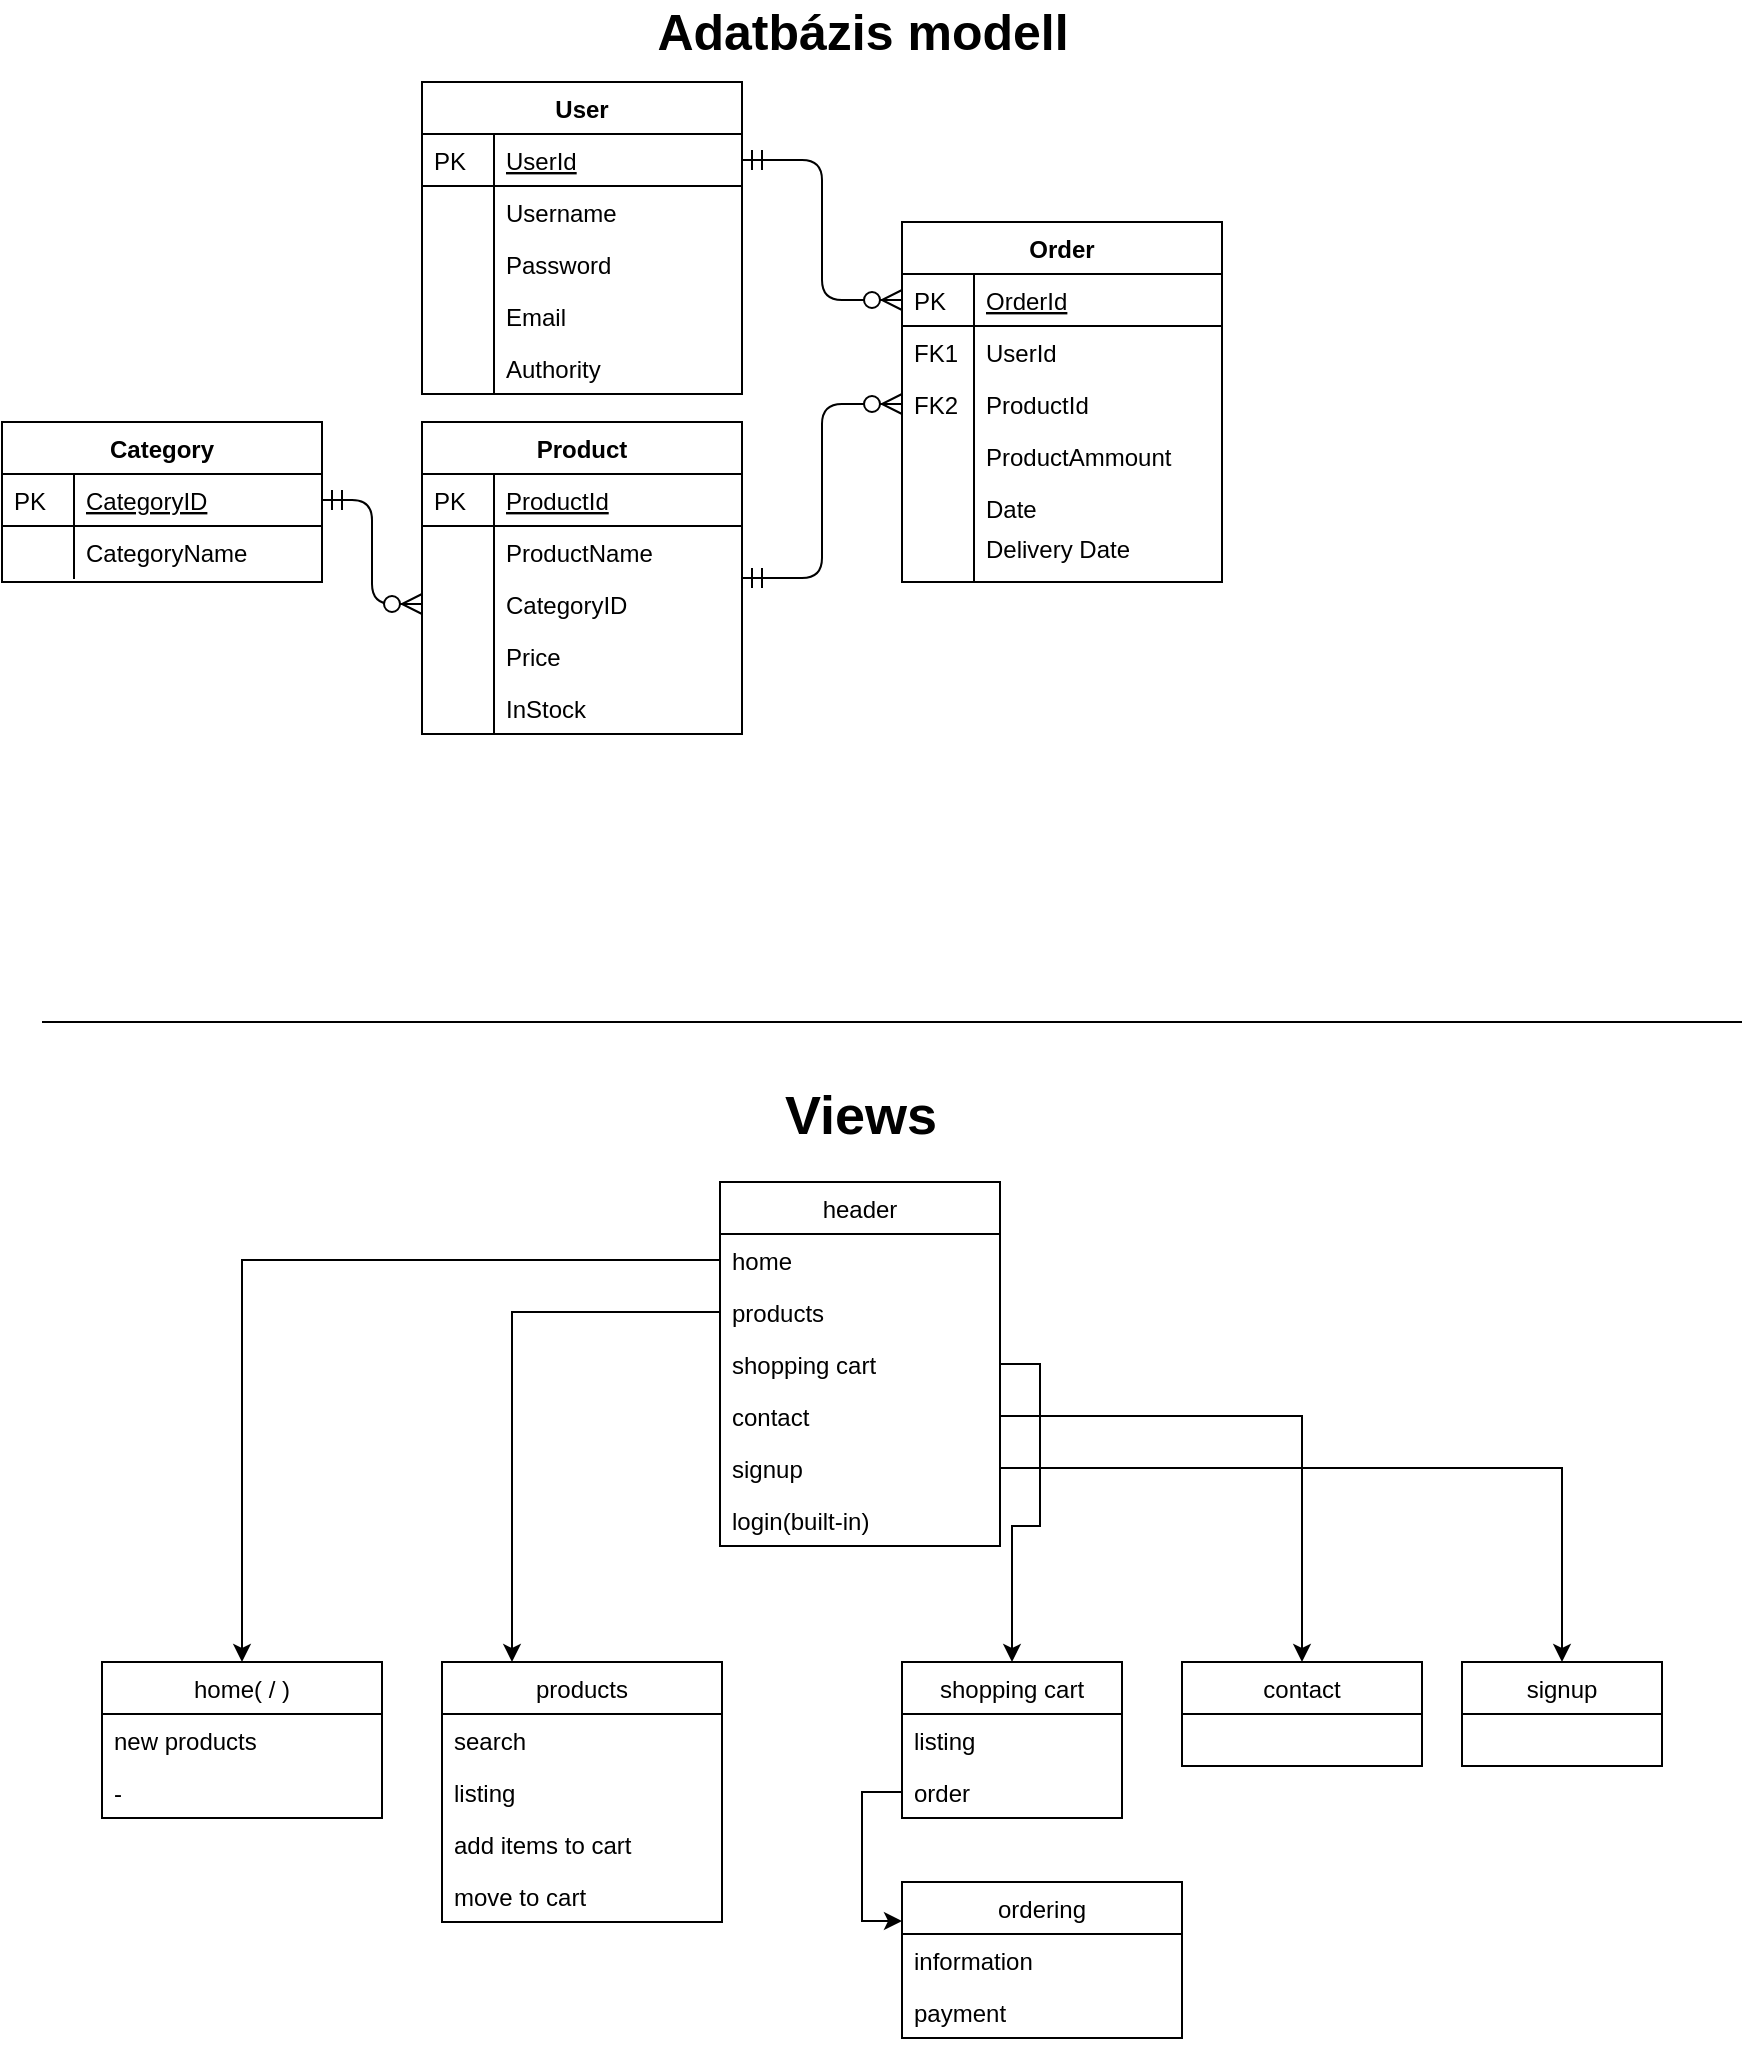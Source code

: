 <mxfile version="12.8.8" type="device"><diagram id="C5RBs43oDa-KdzZeNtuy" name="Page-1"><mxGraphModel dx="2235" dy="699" grid="1" gridSize="10" guides="1" tooltips="1" connect="1" arrows="1" fold="1" page="1" pageScale="1" pageWidth="827" pageHeight="1169" math="0" shadow="0"><root><mxCell id="WIyWlLk6GJQsqaUBKTNV-0"/><mxCell id="WIyWlLk6GJQsqaUBKTNV-1" parent="WIyWlLk6GJQsqaUBKTNV-0"/><mxCell id="zkfFHV4jXpPFQw0GAbJ--56" value="Order" style="swimlane;fontStyle=1;childLayout=stackLayout;horizontal=1;startSize=26;horizontalStack=0;resizeParent=1;resizeLast=0;collapsible=1;marginBottom=0;rounded=0;shadow=0;strokeWidth=1;" parent="WIyWlLk6GJQsqaUBKTNV-1" vertex="1"><mxGeometry x="400" y="120" width="160" height="180" as="geometry"><mxRectangle x="260" y="80" width="160" height="26" as="alternateBounds"/></mxGeometry></mxCell><mxCell id="zkfFHV4jXpPFQw0GAbJ--57" value="OrderId" style="shape=partialRectangle;top=0;left=0;right=0;bottom=1;align=left;verticalAlign=top;fillColor=none;spacingLeft=40;spacingRight=4;overflow=hidden;rotatable=0;points=[[0,0.5],[1,0.5]];portConstraint=eastwest;dropTarget=0;rounded=0;shadow=0;strokeWidth=1;fontStyle=4" parent="zkfFHV4jXpPFQw0GAbJ--56" vertex="1"><mxGeometry y="26" width="160" height="26" as="geometry"/></mxCell><mxCell id="zkfFHV4jXpPFQw0GAbJ--58" value="PK" style="shape=partialRectangle;top=0;left=0;bottom=0;fillColor=none;align=left;verticalAlign=top;spacingLeft=4;spacingRight=4;overflow=hidden;rotatable=0;points=[];portConstraint=eastwest;part=1;" parent="zkfFHV4jXpPFQw0GAbJ--57" vertex="1" connectable="0"><mxGeometry width="36" height="26" as="geometry"/></mxCell><mxCell id="zkfFHV4jXpPFQw0GAbJ--59" value="UserId" style="shape=partialRectangle;top=0;left=0;right=0;bottom=0;align=left;verticalAlign=top;fillColor=none;spacingLeft=40;spacingRight=4;overflow=hidden;rotatable=0;points=[[0,0.5],[1,0.5]];portConstraint=eastwest;dropTarget=0;rounded=0;shadow=0;strokeWidth=1;" parent="zkfFHV4jXpPFQw0GAbJ--56" vertex="1"><mxGeometry y="52" width="160" height="26" as="geometry"/></mxCell><mxCell id="zkfFHV4jXpPFQw0GAbJ--60" value="FK1" style="shape=partialRectangle;top=0;left=0;bottom=0;fillColor=none;align=left;verticalAlign=top;spacingLeft=4;spacingRight=4;overflow=hidden;rotatable=0;points=[];portConstraint=eastwest;part=1;" parent="zkfFHV4jXpPFQw0GAbJ--59" vertex="1" connectable="0"><mxGeometry width="36" height="26" as="geometry"/></mxCell><mxCell id="zkfFHV4jXpPFQw0GAbJ--61" value="ProductId" style="shape=partialRectangle;top=0;left=0;right=0;bottom=0;align=left;verticalAlign=top;fillColor=none;spacingLeft=40;spacingRight=4;overflow=hidden;rotatable=0;points=[[0,0.5],[1,0.5]];portConstraint=eastwest;dropTarget=0;rounded=0;shadow=0;strokeWidth=1;" parent="zkfFHV4jXpPFQw0GAbJ--56" vertex="1"><mxGeometry y="78" width="160" height="26" as="geometry"/></mxCell><mxCell id="zkfFHV4jXpPFQw0GAbJ--62" value="FK2" style="shape=partialRectangle;top=0;left=0;bottom=0;fillColor=none;align=left;verticalAlign=top;spacingLeft=4;spacingRight=4;overflow=hidden;rotatable=0;points=[];portConstraint=eastwest;part=1;" parent="zkfFHV4jXpPFQw0GAbJ--61" vertex="1" connectable="0"><mxGeometry width="36" height="26" as="geometry"/></mxCell><mxCell id="E9ZcDGaqr-fa7_VKZWER-0" value="ProductAmmount" style="shape=partialRectangle;top=0;left=0;right=0;bottom=0;align=left;verticalAlign=top;fillColor=none;spacingLeft=40;spacingRight=4;overflow=hidden;rotatable=0;points=[[0,0.5],[1,0.5]];portConstraint=eastwest;dropTarget=0;rounded=0;shadow=0;strokeWidth=1;" vertex="1" parent="zkfFHV4jXpPFQw0GAbJ--56"><mxGeometry y="104" width="160" height="26" as="geometry"/></mxCell><mxCell id="E9ZcDGaqr-fa7_VKZWER-1" value="" style="shape=partialRectangle;top=0;left=0;bottom=0;fillColor=none;align=left;verticalAlign=top;spacingLeft=4;spacingRight=4;overflow=hidden;rotatable=0;points=[];portConstraint=eastwest;part=1;" vertex="1" connectable="0" parent="E9ZcDGaqr-fa7_VKZWER-0"><mxGeometry width="36" height="26" as="geometry"/></mxCell><mxCell id="dMTI8JWMjMqHb84PkyeY-6" value="Date" style="shape=partialRectangle;top=0;left=0;right=0;bottom=0;align=left;verticalAlign=top;fillColor=none;spacingLeft=40;spacingRight=4;overflow=hidden;rotatable=0;points=[[0,0.5],[1,0.5]];portConstraint=eastwest;dropTarget=0;rounded=0;shadow=0;strokeWidth=1;" parent="zkfFHV4jXpPFQw0GAbJ--56" vertex="1"><mxGeometry y="130" width="160" height="30" as="geometry"/></mxCell><mxCell id="dMTI8JWMjMqHb84PkyeY-7" value="" style="shape=partialRectangle;top=0;left=0;bottom=0;fillColor=none;align=left;verticalAlign=top;spacingLeft=4;spacingRight=4;overflow=hidden;rotatable=0;points=[];portConstraint=eastwest;part=1;" parent="dMTI8JWMjMqHb84PkyeY-6" vertex="1" connectable="0"><mxGeometry width="36" height="30" as="geometry"/></mxCell><mxCell id="zkfFHV4jXpPFQw0GAbJ--63" value="" style="edgeStyle=orthogonalEdgeStyle;endArrow=ERzeroToMany;startArrow=ERmandOne;shadow=0;strokeWidth=1;endSize=8;startSize=8;" parent="WIyWlLk6GJQsqaUBKTNV-1" source="zkfFHV4jXpPFQw0GAbJ--52" target="zkfFHV4jXpPFQw0GAbJ--57" edge="1"><mxGeometry width="100" height="100" relative="1" as="geometry"><mxPoint x="310" y="390" as="sourcePoint"/><mxPoint x="410" y="290" as="targetPoint"/></mxGeometry></mxCell><mxCell id="dMTI8JWMjMqHb84PkyeY-24" style="edgeStyle=orthogonalEdgeStyle;rounded=1;orthogonalLoop=1;jettySize=auto;html=1;entryX=0;entryY=0.5;entryDx=0;entryDy=0;jumpStyle=none;shadow=0;strokeWidth=1;endArrow=ERzeroToMany;endSize=8;startArrow=ERmandOne;startSize=8;" parent="WIyWlLk6GJQsqaUBKTNV-1" source="dMTI8JWMjMqHb84PkyeY-8" target="zkfFHV4jXpPFQw0GAbJ--61" edge="1"><mxGeometry relative="1" as="geometry"/></mxCell><mxCell id="dMTI8JWMjMqHb84PkyeY-8" value="Product" style="swimlane;fontStyle=1;childLayout=stackLayout;horizontal=1;startSize=26;horizontalStack=0;resizeParent=1;resizeLast=0;collapsible=1;marginBottom=0;rounded=0;shadow=0;strokeWidth=1;" parent="WIyWlLk6GJQsqaUBKTNV-1" vertex="1"><mxGeometry x="160" y="220" width="160" height="156" as="geometry"><mxRectangle x="20" y="80" width="160" height="26" as="alternateBounds"/></mxGeometry></mxCell><mxCell id="dMTI8JWMjMqHb84PkyeY-9" value="ProductId" style="shape=partialRectangle;top=0;left=0;right=0;bottom=1;align=left;verticalAlign=top;fillColor=none;spacingLeft=40;spacingRight=4;overflow=hidden;rotatable=0;points=[[0,0.5],[1,0.5]];portConstraint=eastwest;dropTarget=0;rounded=0;shadow=0;strokeWidth=1;fontStyle=4" parent="dMTI8JWMjMqHb84PkyeY-8" vertex="1"><mxGeometry y="26" width="160" height="26" as="geometry"/></mxCell><mxCell id="dMTI8JWMjMqHb84PkyeY-10" value="PK" style="shape=partialRectangle;top=0;left=0;bottom=0;fillColor=none;align=left;verticalAlign=top;spacingLeft=4;spacingRight=4;overflow=hidden;rotatable=0;points=[];portConstraint=eastwest;part=1;" parent="dMTI8JWMjMqHb84PkyeY-9" vertex="1" connectable="0"><mxGeometry width="36" height="26" as="geometry"/></mxCell><mxCell id="dMTI8JWMjMqHb84PkyeY-11" value="ProductName" style="shape=partialRectangle;top=0;left=0;right=0;bottom=0;align=left;verticalAlign=top;fillColor=none;spacingLeft=40;spacingRight=4;overflow=hidden;rotatable=0;points=[[0,0.5],[1,0.5]];portConstraint=eastwest;dropTarget=0;rounded=0;shadow=0;strokeWidth=1;" parent="dMTI8JWMjMqHb84PkyeY-8" vertex="1"><mxGeometry y="52" width="160" height="26" as="geometry"/></mxCell><mxCell id="dMTI8JWMjMqHb84PkyeY-12" value="" style="shape=partialRectangle;top=0;left=0;bottom=0;fillColor=none;align=left;verticalAlign=top;spacingLeft=4;spacingRight=4;overflow=hidden;rotatable=0;points=[];portConstraint=eastwest;part=1;" parent="dMTI8JWMjMqHb84PkyeY-11" vertex="1" connectable="0"><mxGeometry width="36" height="26" as="geometry"/></mxCell><mxCell id="dMTI8JWMjMqHb84PkyeY-13" value="CategoryID" style="shape=partialRectangle;top=0;left=0;right=0;bottom=0;align=left;verticalAlign=top;fillColor=none;spacingLeft=40;spacingRight=4;overflow=hidden;rotatable=0;points=[[0,0.5],[1,0.5]];portConstraint=eastwest;dropTarget=0;rounded=0;shadow=0;strokeWidth=1;" parent="dMTI8JWMjMqHb84PkyeY-8" vertex="1"><mxGeometry y="78" width="160" height="26" as="geometry"/></mxCell><mxCell id="dMTI8JWMjMqHb84PkyeY-14" value="" style="shape=partialRectangle;top=0;left=0;bottom=0;fillColor=none;align=left;verticalAlign=top;spacingLeft=4;spacingRight=4;overflow=hidden;rotatable=0;points=[];portConstraint=eastwest;part=1;" parent="dMTI8JWMjMqHb84PkyeY-13" vertex="1" connectable="0"><mxGeometry width="36" height="26" as="geometry"/></mxCell><mxCell id="dMTI8JWMjMqHb84PkyeY-15" value="Price" style="shape=partialRectangle;top=0;left=0;right=0;bottom=0;align=left;verticalAlign=top;fillColor=none;spacingLeft=40;spacingRight=4;overflow=hidden;rotatable=0;points=[[0,0.5],[1,0.5]];portConstraint=eastwest;dropTarget=0;rounded=0;shadow=0;strokeWidth=1;" parent="dMTI8JWMjMqHb84PkyeY-8" vertex="1"><mxGeometry y="104" width="160" height="26" as="geometry"/></mxCell><mxCell id="dMTI8JWMjMqHb84PkyeY-16" value="" style="shape=partialRectangle;top=0;left=0;bottom=0;fillColor=none;align=left;verticalAlign=top;spacingLeft=4;spacingRight=4;overflow=hidden;rotatable=0;points=[];portConstraint=eastwest;part=1;" parent="dMTI8JWMjMqHb84PkyeY-15" vertex="1" connectable="0"><mxGeometry width="36" height="26" as="geometry"/></mxCell><mxCell id="dMTI8JWMjMqHb84PkyeY-17" value="InStock" style="shape=partialRectangle;top=0;left=0;right=0;bottom=0;align=left;verticalAlign=top;fillColor=none;spacingLeft=40;spacingRight=4;overflow=hidden;rotatable=0;points=[[0,0.5],[1,0.5]];portConstraint=eastwest;dropTarget=0;rounded=0;shadow=0;strokeWidth=1;" parent="dMTI8JWMjMqHb84PkyeY-8" vertex="1"><mxGeometry y="130" width="160" height="26" as="geometry"/></mxCell><mxCell id="dMTI8JWMjMqHb84PkyeY-18" value="" style="shape=partialRectangle;top=0;left=0;bottom=0;fillColor=none;align=left;verticalAlign=top;spacingLeft=4;spacingRight=4;overflow=hidden;rotatable=0;points=[];portConstraint=eastwest;part=1;" parent="dMTI8JWMjMqHb84PkyeY-17" vertex="1" connectable="0"><mxGeometry width="36" height="26" as="geometry"/></mxCell><mxCell id="zkfFHV4jXpPFQw0GAbJ--51" value="User" style="swimlane;fontStyle=1;childLayout=stackLayout;horizontal=1;startSize=26;horizontalStack=0;resizeParent=1;resizeLast=0;collapsible=1;marginBottom=0;rounded=0;shadow=0;strokeWidth=1;" parent="WIyWlLk6GJQsqaUBKTNV-1" vertex="1"><mxGeometry x="160" y="50" width="160" height="156" as="geometry"><mxRectangle x="20" y="80" width="160" height="26" as="alternateBounds"/></mxGeometry></mxCell><mxCell id="zkfFHV4jXpPFQw0GAbJ--52" value="UserId" style="shape=partialRectangle;top=0;left=0;right=0;bottom=1;align=left;verticalAlign=top;fillColor=none;spacingLeft=40;spacingRight=4;overflow=hidden;rotatable=0;points=[[0,0.5],[1,0.5]];portConstraint=eastwest;dropTarget=0;rounded=0;shadow=0;strokeWidth=1;fontStyle=4" parent="zkfFHV4jXpPFQw0GAbJ--51" vertex="1"><mxGeometry y="26" width="160" height="26" as="geometry"/></mxCell><mxCell id="zkfFHV4jXpPFQw0GAbJ--53" value="PK" style="shape=partialRectangle;top=0;left=0;bottom=0;fillColor=none;align=left;verticalAlign=top;spacingLeft=4;spacingRight=4;overflow=hidden;rotatable=0;points=[];portConstraint=eastwest;part=1;" parent="zkfFHV4jXpPFQw0GAbJ--52" vertex="1" connectable="0"><mxGeometry width="36" height="26" as="geometry"/></mxCell><mxCell id="zkfFHV4jXpPFQw0GAbJ--54" value="Username" style="shape=partialRectangle;top=0;left=0;right=0;bottom=0;align=left;verticalAlign=top;fillColor=none;spacingLeft=40;spacingRight=4;overflow=hidden;rotatable=0;points=[[0,0.5],[1,0.5]];portConstraint=eastwest;dropTarget=0;rounded=0;shadow=0;strokeWidth=1;" parent="zkfFHV4jXpPFQw0GAbJ--51" vertex="1"><mxGeometry y="52" width="160" height="26" as="geometry"/></mxCell><mxCell id="zkfFHV4jXpPFQw0GAbJ--55" value="" style="shape=partialRectangle;top=0;left=0;bottom=0;fillColor=none;align=left;verticalAlign=top;spacingLeft=4;spacingRight=4;overflow=hidden;rotatable=0;points=[];portConstraint=eastwest;part=1;" parent="zkfFHV4jXpPFQw0GAbJ--54" vertex="1" connectable="0"><mxGeometry width="36" height="26" as="geometry"/></mxCell><mxCell id="dMTI8JWMjMqHb84PkyeY-0" value="Password" style="shape=partialRectangle;top=0;left=0;right=0;bottom=0;align=left;verticalAlign=top;fillColor=none;spacingLeft=40;spacingRight=4;overflow=hidden;rotatable=0;points=[[0,0.5],[1,0.5]];portConstraint=eastwest;dropTarget=0;rounded=0;shadow=0;strokeWidth=1;" parent="zkfFHV4jXpPFQw0GAbJ--51" vertex="1"><mxGeometry y="78" width="160" height="26" as="geometry"/></mxCell><mxCell id="dMTI8JWMjMqHb84PkyeY-1" value="" style="shape=partialRectangle;top=0;left=0;bottom=0;fillColor=none;align=left;verticalAlign=top;spacingLeft=4;spacingRight=4;overflow=hidden;rotatable=0;points=[];portConstraint=eastwest;part=1;" parent="dMTI8JWMjMqHb84PkyeY-0" vertex="1" connectable="0"><mxGeometry width="36" height="26" as="geometry"/></mxCell><mxCell id="dMTI8JWMjMqHb84PkyeY-2" value="Email" style="shape=partialRectangle;top=0;left=0;right=0;bottom=0;align=left;verticalAlign=top;fillColor=none;spacingLeft=40;spacingRight=4;overflow=hidden;rotatable=0;points=[[0,0.5],[1,0.5]];portConstraint=eastwest;dropTarget=0;rounded=0;shadow=0;strokeWidth=1;" parent="zkfFHV4jXpPFQw0GAbJ--51" vertex="1"><mxGeometry y="104" width="160" height="26" as="geometry"/></mxCell><mxCell id="dMTI8JWMjMqHb84PkyeY-3" value="" style="shape=partialRectangle;top=0;left=0;bottom=0;fillColor=none;align=left;verticalAlign=top;spacingLeft=4;spacingRight=4;overflow=hidden;rotatable=0;points=[];portConstraint=eastwest;part=1;" parent="dMTI8JWMjMqHb84PkyeY-2" vertex="1" connectable="0"><mxGeometry width="36" height="26" as="geometry"/></mxCell><mxCell id="dMTI8JWMjMqHb84PkyeY-4" value="Authority" style="shape=partialRectangle;top=0;left=0;right=0;bottom=0;align=left;verticalAlign=top;fillColor=none;spacingLeft=40;spacingRight=4;overflow=hidden;rotatable=0;points=[[0,0.5],[1,0.5]];portConstraint=eastwest;dropTarget=0;rounded=0;shadow=0;strokeWidth=1;" parent="zkfFHV4jXpPFQw0GAbJ--51" vertex="1"><mxGeometry y="130" width="160" height="26" as="geometry"/></mxCell><mxCell id="dMTI8JWMjMqHb84PkyeY-5" value="" style="shape=partialRectangle;top=0;left=0;bottom=0;fillColor=none;align=left;verticalAlign=top;spacingLeft=4;spacingRight=4;overflow=hidden;rotatable=0;points=[];portConstraint=eastwest;part=1;" parent="dMTI8JWMjMqHb84PkyeY-4" vertex="1" connectable="0"><mxGeometry width="36" height="26" as="geometry"/></mxCell><mxCell id="dMTI8JWMjMqHb84PkyeY-25" value="&lt;b&gt;&lt;font style=&quot;font-size: 25px&quot;&gt;Adatbázis modell&lt;/font&gt;&lt;/b&gt;" style="text;html=1;align=center;verticalAlign=middle;resizable=0;points=[];autosize=1;" parent="WIyWlLk6GJQsqaUBKTNV-1" vertex="1"><mxGeometry x="270" y="14" width="220" height="20" as="geometry"/></mxCell><mxCell id="dMTI8JWMjMqHb84PkyeY-27" value="" style="endArrow=none;html=1;" parent="WIyWlLk6GJQsqaUBKTNV-1" edge="1"><mxGeometry width="50" height="50" relative="1" as="geometry"><mxPoint x="-30" y="520" as="sourcePoint"/><mxPoint x="820" y="520" as="targetPoint"/></mxGeometry></mxCell><mxCell id="dMTI8JWMjMqHb84PkyeY-41" value="&lt;font size=&quot;1&quot;&gt;&lt;b style=&quot;font-size: 27px&quot;&gt;Views&lt;/b&gt;&lt;/font&gt;" style="text;html=1;align=center;verticalAlign=middle;resizable=0;points=[];autosize=1;" parent="WIyWlLk6GJQsqaUBKTNV-1" vertex="1"><mxGeometry x="334" y="552" width="90" height="30" as="geometry"/></mxCell><mxCell id="dMTI8JWMjMqHb84PkyeY-48" value="header" style="swimlane;fontStyle=0;childLayout=stackLayout;horizontal=1;startSize=26;fillColor=none;horizontalStack=0;resizeParent=1;resizeParentMax=0;resizeLast=0;collapsible=1;marginBottom=0;" parent="WIyWlLk6GJQsqaUBKTNV-1" vertex="1"><mxGeometry x="309" y="600" width="140" height="182" as="geometry"/></mxCell><mxCell id="dMTI8JWMjMqHb84PkyeY-49" value="home" style="text;strokeColor=none;fillColor=none;align=left;verticalAlign=top;spacingLeft=4;spacingRight=4;overflow=hidden;rotatable=0;points=[[0,0.5],[1,0.5]];portConstraint=eastwest;" parent="dMTI8JWMjMqHb84PkyeY-48" vertex="1"><mxGeometry y="26" width="140" height="26" as="geometry"/></mxCell><mxCell id="dMTI8JWMjMqHb84PkyeY-50" value="products" style="text;strokeColor=none;fillColor=none;align=left;verticalAlign=top;spacingLeft=4;spacingRight=4;overflow=hidden;rotatable=0;points=[[0,0.5],[1,0.5]];portConstraint=eastwest;" parent="dMTI8JWMjMqHb84PkyeY-48" vertex="1"><mxGeometry y="52" width="140" height="26" as="geometry"/></mxCell><mxCell id="dMTI8JWMjMqHb84PkyeY-56" value="shopping cart" style="text;strokeColor=none;fillColor=none;align=left;verticalAlign=top;spacingLeft=4;spacingRight=4;overflow=hidden;rotatable=0;points=[[0,0.5],[1,0.5]];portConstraint=eastwest;" parent="dMTI8JWMjMqHb84PkyeY-48" vertex="1"><mxGeometry y="78" width="140" height="26" as="geometry"/></mxCell><mxCell id="dMTI8JWMjMqHb84PkyeY-51" value="contact" style="text;strokeColor=none;fillColor=none;align=left;verticalAlign=top;spacingLeft=4;spacingRight=4;overflow=hidden;rotatable=0;points=[[0,0.5],[1,0.5]];portConstraint=eastwest;" parent="dMTI8JWMjMqHb84PkyeY-48" vertex="1"><mxGeometry y="104" width="140" height="26" as="geometry"/></mxCell><mxCell id="dMTI8JWMjMqHb84PkyeY-57" value="signup" style="text;strokeColor=none;fillColor=none;align=left;verticalAlign=top;spacingLeft=4;spacingRight=4;overflow=hidden;rotatable=0;points=[[0,0.5],[1,0.5]];portConstraint=eastwest;" parent="dMTI8JWMjMqHb84PkyeY-48" vertex="1"><mxGeometry y="130" width="140" height="26" as="geometry"/></mxCell><mxCell id="dMTI8JWMjMqHb84PkyeY-58" value="login(built-in)" style="text;strokeColor=none;fillColor=none;align=left;verticalAlign=top;spacingLeft=4;spacingRight=4;overflow=hidden;rotatable=0;points=[[0,0.5],[1,0.5]];portConstraint=eastwest;" parent="dMTI8JWMjMqHb84PkyeY-48" vertex="1"><mxGeometry y="156" width="140" height="26" as="geometry"/></mxCell><mxCell id="dMTI8JWMjMqHb84PkyeY-69" style="edgeStyle=orthogonalEdgeStyle;rounded=0;jumpStyle=none;orthogonalLoop=1;jettySize=auto;html=1;exitX=0;exitY=0.5;exitDx=0;exitDy=0;entryX=0.5;entryY=0;entryDx=0;entryDy=0;" parent="WIyWlLk6GJQsqaUBKTNV-1" source="dMTI8JWMjMqHb84PkyeY-49" target="dMTI8JWMjMqHb84PkyeY-44" edge="1"><mxGeometry relative="1" as="geometry"/></mxCell><mxCell id="dMTI8JWMjMqHb84PkyeY-70" style="edgeStyle=orthogonalEdgeStyle;rounded=0;jumpStyle=none;orthogonalLoop=1;jettySize=auto;html=1;exitX=0;exitY=0.5;exitDx=0;exitDy=0;entryX=0.25;entryY=0;entryDx=0;entryDy=0;" parent="WIyWlLk6GJQsqaUBKTNV-1" source="dMTI8JWMjMqHb84PkyeY-50" target="dMTI8JWMjMqHb84PkyeY-52" edge="1"><mxGeometry relative="1" as="geometry"/></mxCell><mxCell id="dMTI8JWMjMqHb84PkyeY-71" style="edgeStyle=orthogonalEdgeStyle;rounded=0;jumpStyle=none;orthogonalLoop=1;jettySize=auto;html=1;exitX=1;exitY=0.5;exitDx=0;exitDy=0;entryX=0.5;entryY=0;entryDx=0;entryDy=0;" parent="WIyWlLk6GJQsqaUBKTNV-1" source="dMTI8JWMjMqHb84PkyeY-56" target="dMTI8JWMjMqHb84PkyeY-60" edge="1"><mxGeometry relative="1" as="geometry"/></mxCell><mxCell id="dMTI8JWMjMqHb84PkyeY-44" value="home( / )" style="swimlane;fontStyle=0;childLayout=stackLayout;horizontal=1;startSize=26;fillColor=none;horizontalStack=0;resizeParent=1;resizeParentMax=0;resizeLast=0;collapsible=1;marginBottom=0;" parent="WIyWlLk6GJQsqaUBKTNV-1" vertex="1"><mxGeometry y="840" width="140" height="78" as="geometry"/></mxCell><mxCell id="dMTI8JWMjMqHb84PkyeY-45" value="new products" style="text;strokeColor=none;fillColor=none;align=left;verticalAlign=top;spacingLeft=4;spacingRight=4;overflow=hidden;rotatable=0;points=[[0,0.5],[1,0.5]];portConstraint=eastwest;" parent="dMTI8JWMjMqHb84PkyeY-44" vertex="1"><mxGeometry y="26" width="140" height="26" as="geometry"/></mxCell><mxCell id="dMTI8JWMjMqHb84PkyeY-47" value="-" style="text;strokeColor=none;fillColor=none;align=left;verticalAlign=top;spacingLeft=4;spacingRight=4;overflow=hidden;rotatable=0;points=[[0,0.5],[1,0.5]];portConstraint=eastwest;" parent="dMTI8JWMjMqHb84PkyeY-44" vertex="1"><mxGeometry y="52" width="140" height="26" as="geometry"/></mxCell><mxCell id="dMTI8JWMjMqHb84PkyeY-52" value="products" style="swimlane;fontStyle=0;childLayout=stackLayout;horizontal=1;startSize=26;fillColor=none;horizontalStack=0;resizeParent=1;resizeParentMax=0;resizeLast=0;collapsible=1;marginBottom=0;" parent="WIyWlLk6GJQsqaUBKTNV-1" vertex="1"><mxGeometry x="170" y="840" width="140" height="130" as="geometry"/></mxCell><mxCell id="dMTI8JWMjMqHb84PkyeY-53" value="search" style="text;strokeColor=none;fillColor=none;align=left;verticalAlign=top;spacingLeft=4;spacingRight=4;overflow=hidden;rotatable=0;points=[[0,0.5],[1,0.5]];portConstraint=eastwest;" parent="dMTI8JWMjMqHb84PkyeY-52" vertex="1"><mxGeometry y="26" width="140" height="26" as="geometry"/></mxCell><mxCell id="dMTI8JWMjMqHb84PkyeY-54" value="listing" style="text;strokeColor=none;fillColor=none;align=left;verticalAlign=top;spacingLeft=4;spacingRight=4;overflow=hidden;rotatable=0;points=[[0,0.5],[1,0.5]];portConstraint=eastwest;" parent="dMTI8JWMjMqHb84PkyeY-52" vertex="1"><mxGeometry y="52" width="140" height="26" as="geometry"/></mxCell><mxCell id="dMTI8JWMjMqHb84PkyeY-55" value="add items to cart" style="text;strokeColor=none;fillColor=none;align=left;verticalAlign=top;spacingLeft=4;spacingRight=4;overflow=hidden;rotatable=0;points=[[0,0.5],[1,0.5]];portConstraint=eastwest;" parent="dMTI8JWMjMqHb84PkyeY-52" vertex="1"><mxGeometry y="78" width="140" height="26" as="geometry"/></mxCell><mxCell id="dMTI8JWMjMqHb84PkyeY-59" value="move to cart" style="text;strokeColor=none;fillColor=none;align=left;verticalAlign=top;spacingLeft=4;spacingRight=4;overflow=hidden;rotatable=0;points=[[0,0.5],[1,0.5]];portConstraint=eastwest;" parent="dMTI8JWMjMqHb84PkyeY-52" vertex="1"><mxGeometry y="104" width="140" height="26" as="geometry"/></mxCell><mxCell id="dMTI8JWMjMqHb84PkyeY-60" value="shopping cart" style="swimlane;fontStyle=0;childLayout=stackLayout;horizontal=1;startSize=26;fillColor=none;horizontalStack=0;resizeParent=1;resizeParentMax=0;resizeLast=0;collapsible=1;marginBottom=0;" parent="WIyWlLk6GJQsqaUBKTNV-1" vertex="1"><mxGeometry x="400" y="840" width="110" height="78" as="geometry"/></mxCell><mxCell id="dMTI8JWMjMqHb84PkyeY-62" value="listing" style="text;strokeColor=none;fillColor=none;align=left;verticalAlign=top;spacingLeft=4;spacingRight=4;overflow=hidden;rotatable=0;points=[[0,0.5],[1,0.5]];portConstraint=eastwest;" parent="dMTI8JWMjMqHb84PkyeY-60" vertex="1"><mxGeometry y="26" width="110" height="26" as="geometry"/></mxCell><mxCell id="dMTI8JWMjMqHb84PkyeY-64" value="order" style="text;strokeColor=none;fillColor=none;align=left;verticalAlign=top;spacingLeft=4;spacingRight=4;overflow=hidden;rotatable=0;points=[[0,0.5],[1,0.5]];portConstraint=eastwest;" parent="dMTI8JWMjMqHb84PkyeY-60" vertex="1"><mxGeometry y="52" width="110" height="26" as="geometry"/></mxCell><mxCell id="dMTI8JWMjMqHb84PkyeY-75" style="edgeStyle=orthogonalEdgeStyle;rounded=0;jumpStyle=none;orthogonalLoop=1;jettySize=auto;html=1;exitX=0;exitY=0.5;exitDx=0;exitDy=0;entryX=0;entryY=0.25;entryDx=0;entryDy=0;" parent="WIyWlLk6GJQsqaUBKTNV-1" source="dMTI8JWMjMqHb84PkyeY-64" target="dMTI8JWMjMqHb84PkyeY-66" edge="1"><mxGeometry relative="1" as="geometry"/></mxCell><mxCell id="tdbBGDryrK5T-2KZPrVy-6" value="Category" style="swimlane;fontStyle=1;childLayout=stackLayout;horizontal=1;startSize=26;horizontalStack=0;resizeParent=1;resizeLast=0;collapsible=1;marginBottom=0;rounded=0;shadow=0;strokeWidth=1;" parent="WIyWlLk6GJQsqaUBKTNV-1" vertex="1"><mxGeometry x="-50" y="220" width="160" height="80" as="geometry"><mxRectangle x="20" y="80" width="160" height="26" as="alternateBounds"/></mxGeometry></mxCell><mxCell id="tdbBGDryrK5T-2KZPrVy-7" value="CategoryID" style="shape=partialRectangle;top=0;left=0;right=0;bottom=1;align=left;verticalAlign=top;fillColor=none;spacingLeft=40;spacingRight=4;overflow=hidden;rotatable=0;points=[[0,0.5],[1,0.5]];portConstraint=eastwest;dropTarget=0;rounded=0;shadow=0;strokeWidth=1;fontStyle=4" parent="tdbBGDryrK5T-2KZPrVy-6" vertex="1"><mxGeometry y="26" width="160" height="26" as="geometry"/></mxCell><mxCell id="tdbBGDryrK5T-2KZPrVy-8" value="PK" style="shape=partialRectangle;top=0;left=0;bottom=0;fillColor=none;align=left;verticalAlign=top;spacingLeft=4;spacingRight=4;overflow=hidden;rotatable=0;points=[];portConstraint=eastwest;part=1;" parent="tdbBGDryrK5T-2KZPrVy-7" vertex="1" connectable="0"><mxGeometry width="36" height="26" as="geometry"/></mxCell><mxCell id="tdbBGDryrK5T-2KZPrVy-9" value="CategoryName" style="shape=partialRectangle;top=0;left=0;right=0;bottom=0;align=left;verticalAlign=top;fillColor=none;spacingLeft=40;spacingRight=4;overflow=hidden;rotatable=0;points=[[0,0.5],[1,0.5]];portConstraint=eastwest;dropTarget=0;rounded=0;shadow=0;strokeWidth=1;" parent="tdbBGDryrK5T-2KZPrVy-6" vertex="1"><mxGeometry y="52" width="160" height="26" as="geometry"/></mxCell><mxCell id="tdbBGDryrK5T-2KZPrVy-10" value="" style="shape=partialRectangle;top=0;left=0;bottom=0;fillColor=none;align=left;verticalAlign=top;spacingLeft=4;spacingRight=4;overflow=hidden;rotatable=0;points=[];portConstraint=eastwest;part=1;" parent="tdbBGDryrK5T-2KZPrVy-9" vertex="1" connectable="0"><mxGeometry width="36" height="26" as="geometry"/></mxCell><mxCell id="dMTI8JWMjMqHb84PkyeY-66" value="ordering" style="swimlane;fontStyle=0;childLayout=stackLayout;horizontal=1;startSize=26;fillColor=none;horizontalStack=0;resizeParent=1;resizeParentMax=0;resizeLast=0;collapsible=1;marginBottom=0;" parent="WIyWlLk6GJQsqaUBKTNV-1" vertex="1"><mxGeometry x="400" y="950" width="140" height="78" as="geometry"/></mxCell><mxCell id="dMTI8JWMjMqHb84PkyeY-67" value="information" style="text;strokeColor=none;fillColor=none;align=left;verticalAlign=top;spacingLeft=4;spacingRight=4;overflow=hidden;rotatable=0;points=[[0,0.5],[1,0.5]];portConstraint=eastwest;" parent="dMTI8JWMjMqHb84PkyeY-66" vertex="1"><mxGeometry y="26" width="140" height="26" as="geometry"/></mxCell><mxCell id="dMTI8JWMjMqHb84PkyeY-72" value="payment" style="text;strokeColor=none;fillColor=none;align=left;verticalAlign=top;spacingLeft=4;spacingRight=4;overflow=hidden;rotatable=0;points=[[0,0.5],[1,0.5]];portConstraint=eastwest;" parent="dMTI8JWMjMqHb84PkyeY-66" vertex="1"><mxGeometry y="52" width="140" height="26" as="geometry"/></mxCell><mxCell id="dMTI8JWMjMqHb84PkyeY-76" value="contact" style="swimlane;fontStyle=0;childLayout=stackLayout;horizontal=1;startSize=26;fillColor=none;horizontalStack=0;resizeParent=1;resizeParentMax=0;resizeLast=0;collapsible=1;marginBottom=0;" parent="WIyWlLk6GJQsqaUBKTNV-1" vertex="1"><mxGeometry x="540" y="840" width="120" height="52" as="geometry"/></mxCell><mxCell id="dMTI8JWMjMqHb84PkyeY-79" value="signup" style="swimlane;fontStyle=0;childLayout=stackLayout;horizontal=1;startSize=26;fillColor=none;horizontalStack=0;resizeParent=1;resizeParentMax=0;resizeLast=0;collapsible=1;marginBottom=0;" parent="WIyWlLk6GJQsqaUBKTNV-1" vertex="1"><mxGeometry x="680" y="840" width="100" height="52" as="geometry"/></mxCell><mxCell id="dMTI8JWMjMqHb84PkyeY-82" style="edgeStyle=orthogonalEdgeStyle;rounded=0;jumpStyle=none;orthogonalLoop=1;jettySize=auto;html=1;exitX=1;exitY=0.5;exitDx=0;exitDy=0;entryX=0.5;entryY=0;entryDx=0;entryDy=0;" parent="WIyWlLk6GJQsqaUBKTNV-1" source="dMTI8JWMjMqHb84PkyeY-51" target="dMTI8JWMjMqHb84PkyeY-76" edge="1"><mxGeometry relative="1" as="geometry"/></mxCell><mxCell id="dMTI8JWMjMqHb84PkyeY-83" style="edgeStyle=orthogonalEdgeStyle;rounded=0;jumpStyle=none;orthogonalLoop=1;jettySize=auto;html=1;exitX=1;exitY=0.5;exitDx=0;exitDy=0;entryX=0.5;entryY=0;entryDx=0;entryDy=0;" parent="WIyWlLk6GJQsqaUBKTNV-1" source="dMTI8JWMjMqHb84PkyeY-57" target="dMTI8JWMjMqHb84PkyeY-79" edge="1"><mxGeometry relative="1" as="geometry"/></mxCell><mxCell id="tdbBGDryrK5T-2KZPrVy-17" style="edgeStyle=orthogonalEdgeStyle;rounded=1;orthogonalLoop=1;jettySize=auto;html=1;entryX=0;entryY=0.5;entryDx=0;entryDy=0;jumpStyle=none;shadow=0;strokeWidth=1;endArrow=ERzeroToMany;endSize=8;startArrow=ERmandOne;startSize=8;exitX=1;exitY=0.5;exitDx=0;exitDy=0;" parent="WIyWlLk6GJQsqaUBKTNV-1" source="tdbBGDryrK5T-2KZPrVy-7" target="dMTI8JWMjMqHb84PkyeY-13" edge="1"><mxGeometry relative="1" as="geometry"><mxPoint x="20" y="417" as="sourcePoint"/><mxPoint x="100" y="330" as="targetPoint"/></mxGeometry></mxCell><mxCell id="E9ZcDGaqr-fa7_VKZWER-2" value="Delivery Date" style="shape=partialRectangle;top=0;left=0;right=0;bottom=0;align=left;verticalAlign=top;fillColor=none;spacingLeft=40;spacingRight=4;overflow=hidden;rotatable=0;points=[[0,0.5],[1,0.5]];portConstraint=eastwest;dropTarget=0;rounded=0;shadow=0;strokeWidth=1;" vertex="1" parent="WIyWlLk6GJQsqaUBKTNV-1"><mxGeometry x="400" y="270" width="160" height="30" as="geometry"/></mxCell><mxCell id="E9ZcDGaqr-fa7_VKZWER-3" value="" style="shape=partialRectangle;top=0;left=0;bottom=0;fillColor=none;align=left;verticalAlign=top;spacingLeft=4;spacingRight=4;overflow=hidden;rotatable=0;points=[];portConstraint=eastwest;part=1;" vertex="1" connectable="0" parent="E9ZcDGaqr-fa7_VKZWER-2"><mxGeometry width="36" height="30" as="geometry"/></mxCell></root></mxGraphModel></diagram></mxfile>